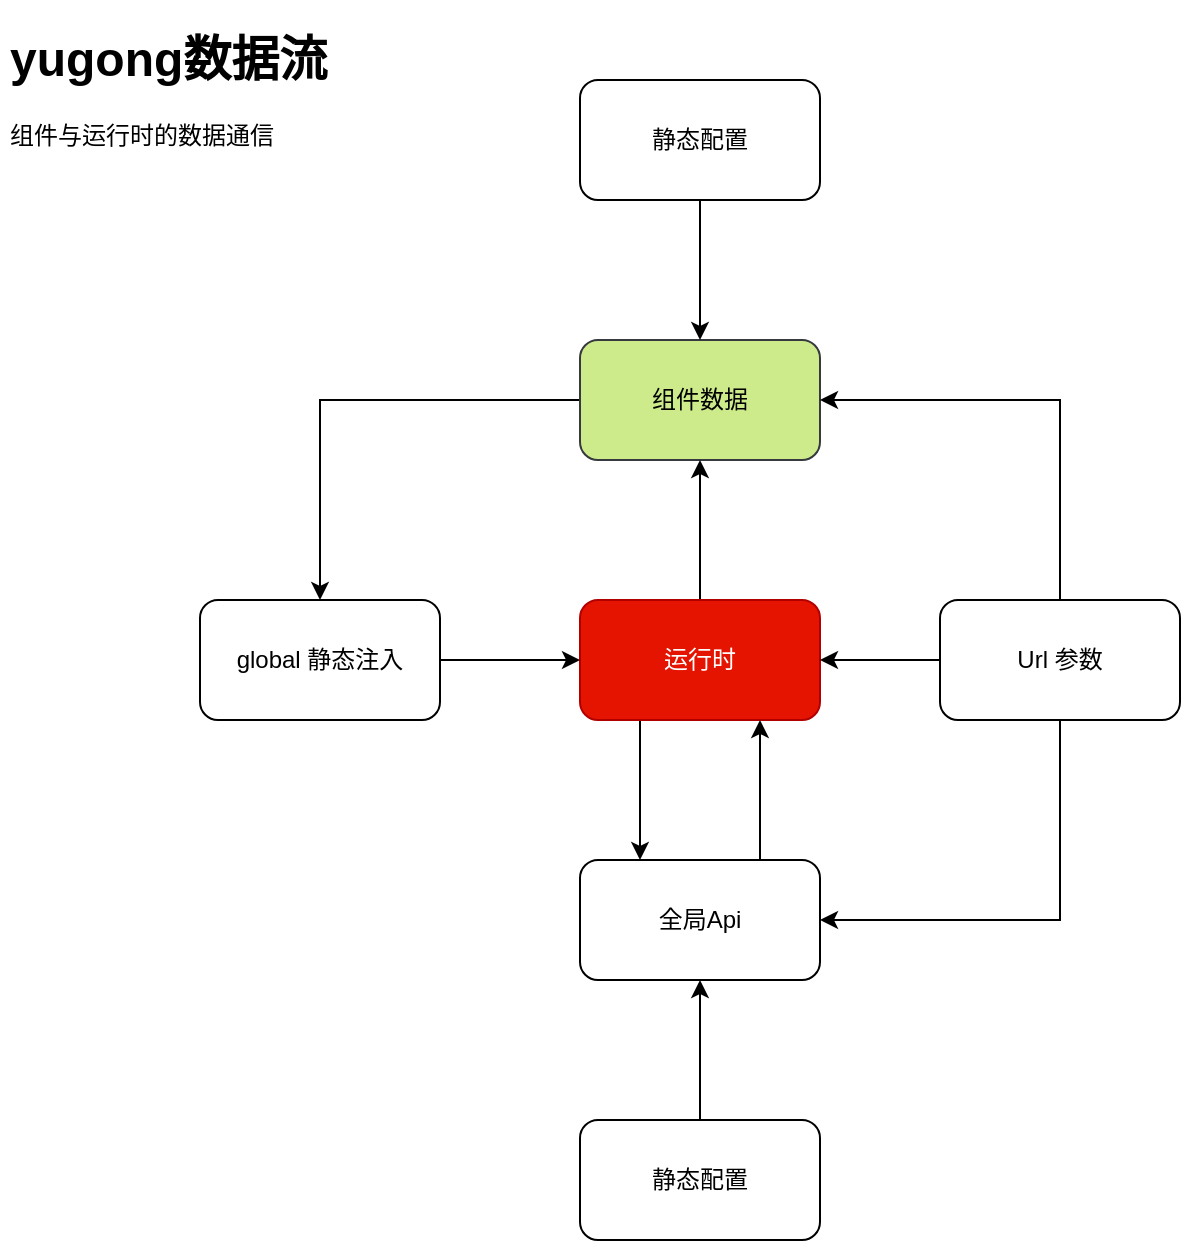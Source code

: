 <mxfile>
    <diagram id="_lRoFHo8B9kp63g3YLfQ" name="Page-1">
        <mxGraphModel dx="1160" dy="786" grid="1" gridSize="10" guides="1" tooltips="1" connect="1" arrows="1" fold="1" page="1" pageScale="1" pageWidth="827" pageHeight="1169" math="0" shadow="0">
            <root>
                <mxCell id="0"/>
                <mxCell id="1" parent="0"/>
                <mxCell id="YEAidsoHxIhszzyqAkh_-1" style="edgeStyle=orthogonalEdgeStyle;rounded=0;orthogonalLoop=1;jettySize=auto;html=1;exitX=0;exitY=0.5;exitDx=0;exitDy=0;entryX=0.5;entryY=0;entryDx=0;entryDy=0;" parent="1" source="YEAidsoHxIhszzyqAkh_-2" target="YEAidsoHxIhszzyqAkh_-13" edge="1">
                    <mxGeometry relative="1" as="geometry"/>
                </mxCell>
                <mxCell id="YEAidsoHxIhszzyqAkh_-2" value="组件数据" style="rounded=1;whiteSpace=wrap;html=1;fillColor=#cdeb8b;strokeColor=#36393d;" parent="1" vertex="1">
                    <mxGeometry x="310" y="180" width="120" height="60" as="geometry"/>
                </mxCell>
                <mxCell id="YEAidsoHxIhszzyqAkh_-3" style="edgeStyle=orthogonalEdgeStyle;rounded=0;orthogonalLoop=1;jettySize=auto;html=1;exitX=0.5;exitY=0;exitDx=0;exitDy=0;entryX=0.5;entryY=1;entryDx=0;entryDy=0;" parent="1" source="YEAidsoHxIhszzyqAkh_-5" target="YEAidsoHxIhszzyqAkh_-2" edge="1">
                    <mxGeometry relative="1" as="geometry"/>
                </mxCell>
                <mxCell id="YEAidsoHxIhszzyqAkh_-4" style="edgeStyle=orthogonalEdgeStyle;rounded=0;orthogonalLoop=1;jettySize=auto;html=1;exitX=0.25;exitY=1;exitDx=0;exitDy=0;entryX=0.25;entryY=0;entryDx=0;entryDy=0;" parent="1" source="YEAidsoHxIhszzyqAkh_-5" target="YEAidsoHxIhszzyqAkh_-11" edge="1">
                    <mxGeometry relative="1" as="geometry"/>
                </mxCell>
                <mxCell id="YEAidsoHxIhszzyqAkh_-5" value="运行时" style="rounded=1;whiteSpace=wrap;html=1;fillColor=#e51400;fontColor=#ffffff;strokeColor=#B20000;" parent="1" vertex="1">
                    <mxGeometry x="310" y="310" width="120" height="60" as="geometry"/>
                </mxCell>
                <mxCell id="YEAidsoHxIhszzyqAkh_-6" style="edgeStyle=orthogonalEdgeStyle;rounded=0;orthogonalLoop=1;jettySize=auto;html=1;exitX=0.5;exitY=0;exitDx=0;exitDy=0;entryX=1;entryY=0.5;entryDx=0;entryDy=0;" parent="1" source="YEAidsoHxIhszzyqAkh_-9" target="YEAidsoHxIhszzyqAkh_-2" edge="1">
                    <mxGeometry relative="1" as="geometry"/>
                </mxCell>
                <mxCell id="YEAidsoHxIhszzyqAkh_-7" style="edgeStyle=orthogonalEdgeStyle;rounded=0;orthogonalLoop=1;jettySize=auto;html=1;exitX=0;exitY=0.5;exitDx=0;exitDy=0;entryX=1;entryY=0.5;entryDx=0;entryDy=0;" parent="1" source="YEAidsoHxIhszzyqAkh_-9" target="YEAidsoHxIhszzyqAkh_-5" edge="1">
                    <mxGeometry relative="1" as="geometry"/>
                </mxCell>
                <mxCell id="YEAidsoHxIhszzyqAkh_-8" style="edgeStyle=orthogonalEdgeStyle;rounded=0;orthogonalLoop=1;jettySize=auto;html=1;exitX=0.5;exitY=1;exitDx=0;exitDy=0;entryX=1;entryY=0.5;entryDx=0;entryDy=0;" parent="1" source="YEAidsoHxIhszzyqAkh_-9" target="YEAidsoHxIhszzyqAkh_-11" edge="1">
                    <mxGeometry relative="1" as="geometry"/>
                </mxCell>
                <mxCell id="YEAidsoHxIhszzyqAkh_-9" value="Url 参数" style="rounded=1;whiteSpace=wrap;html=1;" parent="1" vertex="1">
                    <mxGeometry x="490" y="310" width="120" height="60" as="geometry"/>
                </mxCell>
                <mxCell id="YEAidsoHxIhszzyqAkh_-10" style="edgeStyle=orthogonalEdgeStyle;rounded=0;orthogonalLoop=1;jettySize=auto;html=1;exitX=0.75;exitY=0;exitDx=0;exitDy=0;entryX=0.75;entryY=1;entryDx=0;entryDy=0;" parent="1" source="YEAidsoHxIhszzyqAkh_-11" target="YEAidsoHxIhszzyqAkh_-5" edge="1">
                    <mxGeometry relative="1" as="geometry"/>
                </mxCell>
                <mxCell id="YEAidsoHxIhszzyqAkh_-11" value="全局Api" style="rounded=1;whiteSpace=wrap;html=1;" parent="1" vertex="1">
                    <mxGeometry x="310" y="440" width="120" height="60" as="geometry"/>
                </mxCell>
                <mxCell id="YEAidsoHxIhszzyqAkh_-12" style="edgeStyle=orthogonalEdgeStyle;rounded=0;orthogonalLoop=1;jettySize=auto;html=1;exitX=1;exitY=0.5;exitDx=0;exitDy=0;entryX=0;entryY=0.5;entryDx=0;entryDy=0;" parent="1" source="YEAidsoHxIhszzyqAkh_-13" target="YEAidsoHxIhszzyqAkh_-5" edge="1">
                    <mxGeometry relative="1" as="geometry"/>
                </mxCell>
                <mxCell id="YEAidsoHxIhszzyqAkh_-13" value="global 静态注入" style="rounded=1;whiteSpace=wrap;html=1;" parent="1" vertex="1">
                    <mxGeometry x="120" y="310" width="120" height="60" as="geometry"/>
                </mxCell>
                <mxCell id="YEAidsoHxIhszzyqAkh_-14" style="edgeStyle=orthogonalEdgeStyle;rounded=0;orthogonalLoop=1;jettySize=auto;html=1;exitX=0.5;exitY=1;exitDx=0;exitDy=0;entryX=0.5;entryY=0;entryDx=0;entryDy=0;" parent="1" source="YEAidsoHxIhszzyqAkh_-15" target="YEAidsoHxIhszzyqAkh_-2" edge="1">
                    <mxGeometry relative="1" as="geometry"/>
                </mxCell>
                <mxCell id="YEAidsoHxIhszzyqAkh_-15" value="静态配置" style="rounded=1;whiteSpace=wrap;html=1;" parent="1" vertex="1">
                    <mxGeometry x="310" y="50" width="120" height="60" as="geometry"/>
                </mxCell>
                <mxCell id="YEAidsoHxIhszzyqAkh_-16" style="edgeStyle=orthogonalEdgeStyle;rounded=0;orthogonalLoop=1;jettySize=auto;html=1;exitX=0.5;exitY=0;exitDx=0;exitDy=0;entryX=0.5;entryY=1;entryDx=0;entryDy=0;" parent="1" source="YEAidsoHxIhszzyqAkh_-17" target="YEAidsoHxIhszzyqAkh_-11" edge="1">
                    <mxGeometry relative="1" as="geometry"/>
                </mxCell>
                <mxCell id="YEAidsoHxIhszzyqAkh_-17" value="静态配置" style="rounded=1;whiteSpace=wrap;html=1;" parent="1" vertex="1">
                    <mxGeometry x="310" y="570" width="120" height="60" as="geometry"/>
                </mxCell>
                <mxCell id="2" value="&lt;h1&gt;yugong数据流&lt;/h1&gt;&lt;p&gt;组件与运行时的数据通信&lt;/p&gt;" style="text;html=1;strokeColor=none;fillColor=none;spacing=5;spacingTop=-20;whiteSpace=wrap;overflow=hidden;rounded=0;" vertex="1" parent="1">
                    <mxGeometry x="20" y="20" width="190" height="120" as="geometry"/>
                </mxCell>
            </root>
        </mxGraphModel>
    </diagram>
</mxfile>